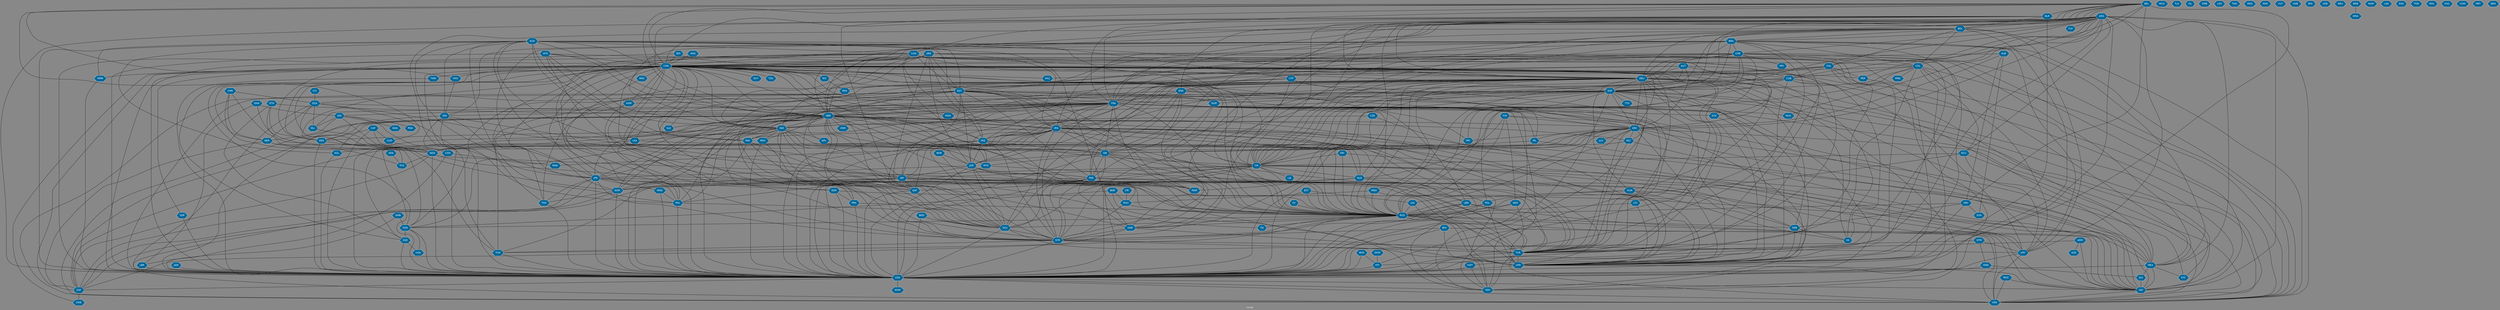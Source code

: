 // Countries together in item graph
graph {
	graph [bgcolor="#888888" fontcolor=white fontsize=12 label="Graph" outputorder=edgesfirst overlap=prism]
	node [color=white fillcolor="#006699" fontcolor=white fontname=Helvetica shape=hexagon style=filled]
	edge [arrowhead=open color=black fontcolor=white fontname=Courier fontsize=12]
		VEN [label=VEN]
		UKR [label=UKR]
		GBR [label=GBR]
		IRN [label=IRN]
		USA [label=USA]
		ESP [label=ESP]
		DNK [label=DNK]
		LKA [label=LKA]
		DEU [label=DEU]
		SYR [label=SYR]
		TUR [label=TUR]
		SWE [label=SWE]
		PRK [label=PRK]
		ARG [label=ARG]
		AUS [label=AUS]
		VAT [label=VAT]
		LBY [label=LBY]
		BGD [label=BGD]
		CHN [label=CHN]
		EGY [label=EGY]
		MEX [label=MEX]
		CUB [label=CUB]
		THA [label=THA]
		AFG [label=AFG]
		RUS [label=RUS]
		NGA [label=NGA]
		BOL [label=BOL]
		YEM [label=YEM]
		GRC [label=GRC]
		PHL [label=PHL]
		BLR [label=BLR]
		JPN [label=JPN]
		FRA [label=FRA]
		COL [label=COL]
		BHS [label=BHS]
		KEN [label=KEN]
		IND [label=IND]
		BRA [label=BRA]
		CAN [label=CAN]
		CHE [label=CHE]
		TWN [label=TWN]
		IRQ [label=IRQ]
		MMR [label=MMR]
		PAK [label=PAK]
		NZL [label=NZL]
		SLE [label=SLE]
		CHL [label=CHL]
		ISR [label=ISR]
		LBR [label=LBR]
		ITA [label=ITA]
		MLI [label=MLI]
		SAU [label=SAU]
		HUN [label=HUN]
		NER [label=NER]
		HKG [label=HKG]
		URY [label=URY]
		SSD [label=SSD]
		SDN [label=SDN]
		ARM [label=ARM]
		NOR [label=NOR]
		MCO [label=MCO]
		JOR [label=JOR]
		KOR [label=KOR]
		AUT [label=AUT]
		COG [label=COG]
		CAF [label=CAF]
		TLS [label=TLS]
		IDN [label=IDN]
		MYS [label=MYS]
		SVK [label=SVK]
		QAT [label=QAT]
		ZAF [label=ZAF]
		TCD [label=TCD]
		CMR [label=CMR]
		ISL [label=ISL]
		SOM [label=SOM]
		CZE [label=CZE]
		POL [label=POL]
		PRT [label=PRT]
		MLT [label=MLT]
		BEL [label=BEL]
		GIN [label=GIN]
		GNQ [label=GNQ]
		MDV [label=MDV]
		SRB [label=SRB]
		HRV [label=HRV]
		BGR [label=BGR]
		ETH [label=ETH]
		IRL [label=IRL]
		LBN [label=LBN]
		BIH [label=BIH]
		GUY [label=GUY]
		TUN [label=TUN]
		ROU [label=ROU]
		VNM [label=VNM]
		TZA [label=TZA]
		ARE [label=ARE]
		COD [label=COD]
		PSE [label=PSE]
		ALB [label=ALB]
		MAC [label=MAC]
		KWT [label=KWT]
		PAN [label=PAN]
		FJI [label=FJI]
		KHM [label=KHM]
		MAR [label=MAR]
		EST [label=EST]
		LVA [label=LVA]
		GHA [label=GHA]
		NLD [label=NLD]
		GEO [label=GEO]
		BHR [label=BHR]
		SEN [label=SEN]
		HTI [label=HTI]
		FLK [label=FLK]
		PER [label=PER]
		ECU [label=ECU]
		MNG [label=MNG]
		ERI [label=ERI]
		ZMB [label=ZMB]
		CYP [label=CYP]
		KAZ [label=KAZ]
		LSO [label=LSO]
		TGO [label=TGO]
		JAM [label=JAM]
		MKD [label=MKD]
		MWI [label=MWI]
		SYC [label=SYC]
		UGA [label=UGA]
		GTM [label=GTM]
		RWA [label=RWA]
		ZWE [label=ZWE]
		SLV [label=SLV]
		MNE [label=MNE]
		LTU [label=LTU]
		DZA [label=DZA]
		VUT [label=VUT]
		BDI [label=BDI]
		DOM [label=DOM]
		XK [label=XK]
		FIN [label=FIN]
		NPL [label=NPL]
		SGP [label=SGP]
		GAB [label=GAB]
		BFA [label=BFA]
		UZB [label=UZB]
		NRU [label=NRU]
		MDA [label=MDA]
		CIV [label=CIV]
		AZE [label=AZE]
		NIC [label=NIC]
		DMA [label=DMA]
		BRB [label=BRB]
		MDG [label=MDG]
		WSM [label=WSM]
		PRY [label=PRY]
		HND [label=HND]
		CRI [label=CRI]
		MUS [label=MUS]
		GMB [label=GMB]
		MOZ [label=MOZ]
		SVN [label=SVN]
		NAM [label=NAM]
		AGO [label=AGO]
		LAO [label=LAO]
		LIE [label=LIE]
		ESH [label=ESH]
		TON [label=TON]
		MHL [label=MHL]
		KGZ [label=KGZ]
		TJK [label=TJK]
		TTO [label=TTO]
		PNG [label=PNG]
		COM [label=COM]
		MRT [label=MRT]
		LUX [label=LUX]
		BEN [label=BEN]
			LVA -- UKR [weight=2]
			FRA -- MLI [weight=4]
			CHL -- ITA [weight=2]
			ARG -- COL [weight=3]
			RUS -- ZAF [weight=1]
			IDN -- MYS [weight=6]
			CHN -- NER [weight=1]
			ECU -- ITA [weight=1]
			USA -- VAT [weight=6]
			COL -- ECU [weight=1]
			ARG -- USA [weight=12]
			BRA -- ESP [weight=3]
			THA -- USA [weight=6]
			CAN -- GBR [weight=4]
			CHN -- SVK [weight=1]
			ARG -- PER [weight=1]
			CHE -- ITA [weight=8]
			AUT -- DNK [weight=1]
			NLD -- TUR [weight=6]
			CHN -- MEX [weight=3]
			BDI -- CHN [weight=1]
			ESP -- SDN [weight=1]
			CHE -- USA [weight=3]
			LBN -- RUS [weight=1]
			CHE -- VEN [weight=2]
			AUS -- JPN [weight=6]
			ARE -- YEM [weight=9]
			IRN -- LBY [weight=13]
			CHN -- PRK [weight=3]
			LBY -- USA [weight=4]
			COG -- RWA [weight=7]
			CHN -- SOM [weight=1]
			FRA -- YEM [weight=44]
			LBN -- TUR [weight=1]
			USA -- YEM [weight=34]
			ARG -- URY [weight=1]
			AUS -- PAK [weight=1]
			SEN -- TCD [weight=3]
			CHN -- SDN [weight=5]
			CHE -- PRY [weight=1]
			ERI -- ITA [weight=1]
			AUS -- DEU [weight=2]
			KOR -- PRK [weight=13]
			NGA -- USA [weight=19]
			GBR -- VEN [weight=3]
			KOR -- USA [weight=6]
			ITA -- RUS [weight=1]
			GBR -- SOM [weight=3]
			EGY -- PSE [weight=23]
			DEU -- EGY [weight=2]
			CAN -- DEU [weight=5]
			ESP -- TTO [weight=1]
			CAN -- GRC [weight=4]
			CHN -- KOR [weight=2]
			CHN -- PRT [weight=1]
			SYR -- URY [weight=3]
			ARG -- IRN [weight=9]
			ESP -- UKR [weight=17]
			CHN -- IND [weight=33]
			BEL -- SAU [weight=1]
			EGY -- YEM [weight=2]
			CZE -- UKR [weight=1]
			GTM -- URY [weight=1]
			AUS -- IRQ [weight=12]
			KHM -- USA [weight=2]
			NLD -- UKR [weight=2]
			CAN -- CHN [weight=13]
			GBR -- IND [weight=16]
			LBY -- QAT [weight=13]
			CHN -- JPN [weight=14]
			ARG -- FRA [weight=3]
			LBN -- SYR [weight=18]
			RUS -- SRB [weight=1]
			CHN -- FRA [weight=4]
			GRC -- UKR [weight=4]
			MOZ -- VEN [weight=1]
			IDN -- NGA [weight=1]
			IND -- JPN [weight=6]
			SGP -- USA [weight=1]
			IRN -- SYR [weight=4]
			ITA -- LIE [weight=1]
			ECU -- URY [weight=1]
			ARE -- LBY [weight=2]
			ESP -- RUS [weight=6]
			DZA -- USA [weight=1]
			KEN -- USA [weight=1]
			CHN -- NIC [weight=2]
			AUS -- GBR [weight=2]
			AFG -- IND [weight=4]
			GBR -- TUR [weight=5]
			IRN -- RUS [weight=13]
			AUT -- ITA [weight=1]
			NGA -- TUR [weight=1]
			USA -- ZAF [weight=3]
			BEL -- HRV [weight=1]
			PER -- VEN [weight=1]
			CAF -- KEN [weight=1]
			DNK -- SAU [weight=2]
			CAN -- IRN [weight=2]
			HTI -- USA [weight=2]
			CHN -- ITA [weight=1]
			LTU -- UKR [weight=4]
			NLD -- USA [weight=2]
			JPN -- ZAF [weight=4]
			FRA -- SYR [weight=45]
			MEX -- USA [weight=39]
			CAN -- CUB [weight=13]
			JOR -- MAR [weight=1]
			CHE -- POL [weight=1]
			FRA -- IRL [weight=1]
			DEU -- MLT [weight=1]
			EGY -- IRN [weight=1]
			FRA -- RUS [weight=144]
			DNK -- ISR [weight=16]
			GHA -- LBR [weight=1]
			DEU -- GBR [weight=9]
			ALB -- CHN [weight=1]
			POL -- RUS [weight=13]
			MEX -- VAT [weight=21]
			FIN -- GRC [weight=1]
			GBR -- USA [weight=69]
			IRN -- MEX [weight=1]
			GBR -- ZAF [weight=3]
			SYR -- TUN [weight=1]
			GBR -- PRK [weight=1]
			EGY -- SYR [weight=2]
			AUT -- KAZ [weight=8]
			SYR -- USA [weight=73]
			LBY -- PHL [weight=2]
			ISR -- JOR [weight=19]
			CAN -- KEN [weight=1]
			COG -- USA [weight=1]
			BGR -- UKR [weight=2]
			CHL -- USA [weight=1]
			ITA -- LBY [weight=50]
			ISR -- SYR [weight=8]
			BIH -- UKR [weight=1]
			HUN -- SRB [weight=3]
			DNK -- GBR [weight=2]
			IRQ -- USA [weight=45]
			ARG -- MUS [weight=2]
			CHN -- IRN [weight=9]
			CHE -- VAT [weight=2]
			CIV -- DZA [weight=1]
			FRA -- IRQ [weight=24]
			BEL -- GBR [weight=1]
			CHN -- ZWE [weight=1]
			GTM -- HND [weight=1]
			BRA -- COL [weight=1]
			HUN -- POL [weight=1]
			ARG -- GBR [weight=3]
			BOL -- USA [weight=4]
			ARE -- CHN [weight=1]
			BLR -- DEU [weight=29]
			RUS -- VAT [weight=4]
			AUS -- RUS [weight=2]
			BLR -- BOL [weight=7]
			BRA -- IRQ [weight=1]
			EGY -- NOR [weight=1]
			AUS -- PHL [weight=2]
			BGR -- ROU [weight=1]
			USA -- VEN [weight=38]
			FRA -- NGA [weight=6]
			MDA -- UKR [weight=3]
			COL -- USA [weight=11]
			POL -- UKR [weight=12]
			CHN -- MYS [weight=6]
			GRC -- SYC [weight=4]
			CHN -- NOR [weight=7]
			CHN -- YEM [weight=1]
			PRK -- RUS [weight=3]
			JOR -- SAU [weight=1]
			BOL -- ESP [weight=2]
			BRA -- URY [weight=2]
			EGY -- TUR [weight=1]
			GBR -- VNM [weight=3]
			IRL -- ISR [weight=1]
			ALB -- HRV [weight=1]
			IND -- NPL [weight=1]
			DEU -- HUN [weight=9]
			BRA -- DEU [weight=1]
			AUS -- CYP [weight=2]
			AUT -- GRC [weight=8]
			FRA -- JOR [weight=1]
			COL -- TUR [weight=1]
			CUB -- TUR [weight=9]
			DEU -- MEX [weight=1]
			ESP -- PRT [weight=4]
			CAN -- USA [weight=12]
			GBR -- YEM [weight=23]
			URY -- USA [weight=2]
			CHN -- TUR [weight=14]
			CHN -- SAU [weight=1]
			ITA -- SAU [weight=2]
			ISR -- PSE [weight=99]
			CHN -- TZA [weight=1]
			IRL -- VAT [weight=1]
			FRA -- MAR [weight=17]
			KWT -- USA [weight=4]
			FRA -- IND [weight=5]
			CHL -- CUB [weight=1]
			CAN -- RUS [weight=3]
			IND -- MDV [weight=3]
			GIN -- NGA [weight=2]
			CHN -- DEU [weight=1]
			HRV -- SRB [weight=46]
			CAN -- SYR [weight=3]
			CAF -- USA [weight=1]
			MLI -- NGA [weight=1]
			GBR -- GRC [weight=12]
			DEU -- YEM [weight=8]
			TUR -- USA [weight=27]
			CHN -- ESP [weight=5]
			LBY -- TUR [weight=13]
			ITA -- QAT [weight=1]
			ISR -- MYS [weight=2]
			DEU -- ESP [weight=1]
			EGY -- FRA [weight=35]
			ARG -- VEN [weight=1]
			DEU -- SAU [weight=2]
			FRA -- MUS [weight=1]
			CHL -- PER [weight=17]
			BEL -- HKG [weight=1]
			FRA -- LBY [weight=11]
			COL -- CUB [weight=5]
			EGY -- QAT [weight=26]
			KWT -- YEM [weight=2]
			ITA -- MEX [weight=2]
			ESP -- TUR [weight=1]
			EGY -- VEN [weight=1]
			HRV -- RUS [weight=1]
			BLR -- GBR [weight=2]
			RUS -- SDN [weight=6]
			RUS -- SAU [weight=5]
			EGY -- ISR [weight=1]
			ARG -- CHN [weight=30]
			ISR -- TUR [weight=7]
			CHE -- GBR [weight=3]
			GBR -- LBY [weight=12]
			IDN -- JPN [weight=1]
			BLR -- UKR [weight=210]
			GBR -- SLE [weight=4]
			LKA -- NLD [weight=1]
			ARE -- JOR [weight=24]
			GRC -- LVA [weight=1]
			FRA -- SYC [weight=2]
			IRQ -- SYR [weight=47]
			IRQ -- NZL [weight=4]
			DEU -- VAT [weight=18]
			BLR -- CHN [weight=1]
			ISR -- USA [weight=76]
			DEU -- GRC [weight=212]
			GBR -- RUS [weight=67]
			AUS -- SWE [weight=3]
			KEN -- SOM [weight=2]
			ARM -- VAT [weight=1]
			MYS -- UKR [weight=1]
			FRA -- MDG [weight=4]
			AUS -- IDN [weight=62]
			DZA -- MLI [weight=5]
			POL -- USA [weight=9]
			GRC -- NGA [weight=2]
			IND -- KEN [weight=1]
			GBR -- SYR [weight=50]
			HKG -- IDN [weight=16]
			JPN -- MNG [weight=2]
			CUB -- ITA [weight=1]
			GIN -- PNG [weight=1]
			PHL -- SAU [weight=1]
			CHN -- THA [weight=6]
			HND -- USA [weight=2]
			IND -- PAK [weight=17]
			GBR -- NGA [weight=3]
			CHN -- KEN [weight=4]
			CHN -- LKA [weight=17]
			EGY -- JOR [weight=1]
			IND -- QAT [weight=2]
			BOL -- PSE [weight=1]
			ESP -- FRA [weight=1]
			NLD -- RUS [weight=3]
			LBY -- MAR [weight=6]
			BRA -- ITA [weight=1]
			TUR -- UKR [weight=1]
			DZA -- GBR [weight=1]
			IND -- LKA [weight=16]
			ARE -- IRQ [weight=4]
			CHN -- MMR [weight=29]
			ARG -- CHL [weight=6]
			DEU -- IRQ [weight=1]
			CHN -- SGP [weight=1]
			ARG -- ECU [weight=1]
			CAN -- IND [weight=1]
			VAT -- VEN [weight=6]
			ALB -- GRC [weight=2]
			ARE -- KWT [weight=2]
			COL -- PAN [weight=2]
			AGO -- CHN [weight=2]
			CHN -- SSD [weight=5]
			SSD -- USA [weight=2]
			GBR -- SAU [weight=3]
			CAN -- IRQ [weight=2]
			ARG -- HTI [weight=1]
			JOR -- USA [weight=40]
			IRN -- TUR [weight=1]
			IRN -- SAU [weight=1]
			GTM -- USA [weight=2]
			BOL -- RUS [weight=4]
			BLR -- FRA [weight=12]
			FRA -- LBN [weight=3]
			BDI -- USA [weight=1]
			GRC -- LUX [weight=1]
			LKA -- USA [weight=5]
			NGA -- TCD [weight=39]
			NGA -- ZAF [weight=1]
			JOR -- PSE [weight=1]
			SDN -- USA [weight=3]
			BDI -- ITA [weight=2]
			ARG -- CHE [weight=2]
			ESP -- ITA [weight=1]
			GBR -- NZL [weight=9]
			MEX -- SLV [weight=1]
			PSE -- TUR [weight=2]
			DNK -- USA [weight=13]
			GBR -- SSD [weight=5]
			EGY -- NGA [weight=1]
			JPN -- KOR [weight=1]
			CHE -- MEX [weight=1]
			NER -- NGA [weight=16]
			DEU -- XK [weight=2]
			LBN -- USA [weight=10]
			ESP -- KHM [weight=3]
			IRQ -- ROU [weight=1]
			DEU -- DNK [weight=1]
			BOL -- FRA [weight=4]
			FRA -- VAT [weight=3]
			EST -- LVA [weight=1]
			AUS -- SYR [weight=1]
			FRA -- TUR [weight=3]
			JPN -- YEM [weight=1]
			GBR -- NLD [weight=1]
			DNK -- PSE [weight=2]
			BEL -- SYR [weight=1]
			MDA -- RUS [weight=7]
			FRA -- PHL [weight=5]
			JOR -- LBY [weight=1]
			IND -- SOM [weight=1]
			FRA -- QAT [weight=2]
			BEL -- RUS [weight=2]
			CHN -- GUY [weight=1]
			NIC -- PAN [weight=1]
			CHN -- DZA [weight=1]
			CAF -- COD [weight=1]
			CUB -- USA [weight=76]
			DNK -- IRL [weight=1]
			FIN -- RUS [weight=2]
			DEU -- MDA [weight=4]
			SRB -- XK [weight=8]
			COD -- COG [weight=3]
			CHN -- SLE [weight=1]
			EGY -- VAT [weight=9]
			CYP -- GRC [weight=9]
			CUB -- NOR [weight=1]
			FRA -- UKR [weight=205]
			FRA -- GIN [weight=1]
			IND -- USA [weight=36]
			ERI -- RUS [weight=2]
			ARE -- UKR [weight=1]
			GRC -- VEN [weight=1]
			CRI -- ROU [weight=1]
			FRA -- IDN [weight=7]
			IRN -- JOR [weight=1]
			ETH -- KEN [weight=1]
			SYR -- TUR [weight=123]
			CHN -- MAC [weight=4]
			CHE -- RUS [weight=2]
			BRA -- TUR [weight=1]
			CZE -- IND [weight=1]
			SAU -- YEM [weight=17]
			CMR -- TCD [weight=10]
			COL -- MEX [weight=3]
			MNG -- USA [weight=5]
			AUT -- XK [weight=3]
			ARM -- TUR [weight=5]
			MLT -- NGA [weight=1]
			AFG -- GBR [weight=4]
			HUN -- XK [weight=3]
			IRN -- QAT [weight=2]
			ARG -- ESP [weight=2]
			BRA -- USA [weight=3]
			ARG -- VAT [weight=12]
			BHS -- HTI [weight=1]
			IRN -- UKR [weight=1]
			BEL -- GRC [weight=30]
			AUS -- MMR [weight=1]
			LBR -- USA [weight=10]
			IND -- SWE [weight=2]
			GRC -- PRT [weight=3]
			CHN -- ISR [weight=1]
			CHN -- ZAF [weight=1]
			JOR -- SYR [weight=26]
			DOM -- HTI [weight=4]
			EST -- RUS [weight=2]
			CHN -- NGA [weight=1]
			ETH -- SDN [weight=1]
			CUB -- IRN [weight=1]
			CHN -- HKG [weight=22]
			CHE -- ESP [weight=2]
			PRK -- USA [weight=15]
			ECU -- VEN [weight=1]
			SAU -- SYR [weight=7]
			ARE -- USA [weight=1]
			ESP -- MEX [weight=1]
			CYP -- RUS [weight=7]
			AUS -- EGY [weight=43]
			BOL -- COL [weight=7]
			DEU -- PHL [weight=2]
			QAT -- USA [weight=9]
			AUS -- CAN [weight=3]
			TUR -- YEM [weight=6]
			SLV -- VAT [weight=15]
			LVA -- RUS [weight=1]
			BRA -- GBR [weight=1]
			CAF -- COG [weight=1]
			CHN -- TWN [weight=14]
			RUS -- TUR [weight=1]
			EGY -- USA [weight=8]
			COL -- MNE [weight=1]
			CHN -- KAZ [weight=1]
			JPN -- VEN [weight=1]
			JOR -- TUR [weight=1]
			ESP -- YEM [weight=2]
			BEL -- CUB [weight=1]
			IRN -- URY [weight=11]
			BEL -- ITA [weight=1]
			ZAF -- ZWE [weight=6]
			FRA -- GRC [weight=34]
			LBY -- TJK [weight=1]
			TUR -- VEN [weight=1]
			CHL -- THA [weight=10]
			BHR -- SAU [weight=3]
			TUN -- USA [weight=1]
			FIN -- UKR [weight=1]
			ISR -- SWE [weight=3]
			HRV -- UKR [weight=2]
			IND -- ISR [weight=4]
			FRA -- USA [weight=20]
			BRA -- HTI [weight=1]
			JAM -- USA [weight=3]
			ALB -- SVN [weight=1]
			FRA -- GBR [weight=28]
			IRN -- IRQ [weight=11]
			ESP -- GRC [weight=15]
			SWE -- SYR [weight=9]
			MOZ -- VAT [weight=1]
			GIN -- NER [weight=1]
			NOR -- PSE [weight=1]
			ESP -- VEN [weight=10]
			TWN -- USA [weight=2]
			CHN -- MDG [weight=1]
			ARG -- BOL [weight=3]
			CHE -- IRN [weight=23]
			RUS -- VEN [weight=1]
			IDN -- PHL [weight=4]
			SOM -- ZAF [weight=1]
			BOL -- UKR [weight=18]
			NZL -- USA [weight=1]
			IRQ -- JOR [weight=21]
			PAK -- RUS [weight=3]
			CHN -- PHL [weight=13]
			CHN -- GRC [weight=23]
			ARG -- ISR [weight=3]
			HRV -- SVN [weight=2]
			RUS -- UKR [weight=766]
			ITA -- USA [weight=7]
			PSE -- ZAF [weight=1]
			IRN -- USA [weight=92]
			GRC -- USA [weight=18]
			GBR -- POL [weight=1]
			MLT -- TUR [weight=1]
			QAT -- SAU [weight=2]
			IND -- MYS [weight=1]
			MNG -- PHL [weight=1]
			JOR -- JPN [weight=10]
			DZA -- TUN [weight=6]
			ESP -- USA [weight=15]
			CUB -- URY [weight=1]
			MDA -- ROU [weight=4]
			CHE -- CHN [weight=6]
			AFG -- QAT [weight=2]
			DEU -- SRB [weight=3]
			BEL -- UKR [weight=6]
			GEO -- RUS [weight=3]
			AUS -- CHN [weight=12]
			DEU -- UKR [weight=324]
			EGY -- SAU [weight=1]
			CAN -- COL [weight=1]
			IRN -- ZAF [weight=3]
			SWE -- TUR [weight=3]
			BHR -- JOR [weight=7]
			GIN -- GNQ [weight=1]
			CAN -- UKR [weight=1]
			PSE -- SYR [weight=5]
			GBR -- ITA [weight=4]
			HND -- SLV [weight=1]
			ETH -- GBR [weight=1]
			IRN -- YEM [weight=3]
			ESP -- SOM [weight=1]
			SRB -- UKR [weight=2]
			COL -- NLD [weight=1]
			HUN -- RUS [weight=22]
			MAC -- PHL [weight=2]
			DNK -- SWE [weight=6]
			BLR -- USA [weight=5]
			NLD -- SOM [weight=1]
			DEU -- TUR [weight=8]
			ROU -- SYR [weight=1]
			AFG -- TUR [weight=13]
			ARG -- MEX [weight=11]
			RUS -- USA [weight=102]
			ARG -- BRA [weight=3]
			GRC -- VAT [weight=1]
			NGA -- RUS [weight=1]
			AUT -- HUN [weight=1]
			SOM -- THA [weight=4]
			FRA -- ITA [weight=7]
			DNK -- FRA [weight=31]
			BRA -- VEN [weight=5]
			FRA -- ISR [weight=3]
			BRA -- CHN [weight=3]
			ITA -- NLD [weight=2]
			CHN -- PAK [weight=17]
			PSE -- SAU [weight=1]
			ARG -- SWE [weight=1]
			NER -- TCD [weight=19]
			IRN -- VAT [weight=1]
			CHE -- FRA [weight=2]
			BRA -- IND [weight=2]
			LBY -- RUS [weight=1]
			CMR -- NER [weight=11]
			COL -- ESP [weight=5]
			GBR -- IRN [weight=3]
			GBR -- SDN [weight=5]
			ESP -- IND [weight=1]
			BEL -- COD [weight=1]
			LTU -- RUS [weight=5]
			NER -- ZAF [weight=1]
			BOL -- ITA [weight=1]
			DZA -- NER [weight=1]
			GMB -- SDN [weight=1]
			ARG -- SYR [weight=1]
			LBY -- TUN [weight=5]
			CYP -- TUR [weight=2]
			MYS -- USA [weight=6]
			GBR -- KEN [weight=6]
			IRQ -- ISR [weight=1]
			AUT -- DEU [weight=1]
			ARE -- IRN [weight=1]
			EGY -- TUN [weight=3]
			GHA -- NGA [weight=1]
			IRQ -- LBN [weight=5]
			SWE -- TUN [weight=1]
			AFG -- USA [weight=36]
			KOR -- MEX [weight=3]
			BOL -- DEU [weight=6]
			SSD -- UGA [weight=2]
			BOL -- URY [weight=3]
			IRN -- ISR [weight=66]
			BEL -- FRA [weight=5]
			CHL -- URY [weight=1]
			GBR -- PSE [weight=3]
			FIN -- SWE [weight=2]
			BGD -- SAU [weight=1]
			SDN -- SSD [weight=92]
			DEU -- JOR [weight=1]
			BGD -- USA [weight=20]
			GBR -- MAR [weight=2]
			LBY -- SOM [weight=3]
			CHL -- DEU [weight=2]
			ARE -- EGY [weight=2]
			DEU -- SYR [weight=1]
			GBR -- JPN [weight=5]
			URY -- VEN [weight=4]
			PSE -- SWE [weight=4]
			IDN -- USA [weight=2]
			ARE -- GBR [weight=3]
			DEU -- RUS [weight=186]
			JPN -- USA [weight=17]
			KHM -- THA [weight=1]
			BRA -- MEX [weight=1]
			CHN -- USA [weight=115]
			DEU -- LTU [weight=1]
			GRC -- TUR [weight=8]
			FJI -- RUS [weight=1]
			CHN -- GBR [weight=10]
			NOR -- RUS [weight=2]
			GIN -- TUN [weight=1]
			AFG -- CHN [weight=7]
			ITA -- SOM [weight=1]
			RUS -- SYR [weight=7]
			BLR -- RUS [weight=55]
			DEU -- ITA [weight=9]
			DZA -- JPN [weight=1]
			BGR -- SDN [weight=3]
			CHN -- XK [weight=1]
			GBR -- ISR [weight=2]
			COL -- VEN [weight=11]
			ITA -- VAT [weight=9]
			BEL -- DEU [weight=7]
			ISR -- LBN [weight=7]
			CHE -- DEU [weight=1]
			UKR -- USA [weight=200]
			GRC -- ISR [weight=3]
			PSE -- USA [weight=17]
			BRA -- CHE [weight=2]
			CHN -- MAR [weight=1]
			JPN -- RUS [weight=1]
			GEO -- USA [weight=3]
			BEL -- CHN [weight=1]
			MDV -- SYR [weight=1]
			CAN -- SAU [weight=1]
			ESP -- VAT [weight=3]
			GBR -- IRQ [weight=4]
			CHN -- CUB [weight=1]
			CHN -- PER [weight=1]
			CMR -- NGA [weight=4]
			ARE -- IND [weight=1]
			MLT -- VAT [weight=1]
			GRC -- RUS [weight=29]
			DEU -- FRA [weight=188]
			IND -- SAU [weight=1]
			GBR -- JOR [weight=3]
			PHL -- USA [weight=11]
			CAN -- EGY [weight=12]
			PAK -- USA [weight=6]
			UKR -- VAT [weight=11]
			GBR -- MDV [weight=1]
			CHN -- KHM [weight=2]
			ROU -- RUS [weight=2]
			GBR -- MLT [weight=1]
			CHN -- LBY [weight=2]
			GHA -- GIN [weight=2]
			GRC -- IRL [weight=2]
			BOL -- VEN [weight=4]
			GMB -- LBR [weight=1]
			AUS -- NZL [weight=2]
			DZA -- LBY [weight=1]
			ETH -- SSD [weight=1]
			DEU -- IRN [weight=11]
			AUS -- LKA [weight=2]
			BRA -- EGY [weight=1]
			CHN -- UKR [weight=7]
			ISR -- URY [weight=6]
			MMR -- USA [weight=1]
			CMR -- DZA [weight=1]
			GBR -- NPL [weight=2]
			GEO -- UKR [weight=4]
			MDV -- USA [weight=1]
			ARG -- FLK [weight=2]
			ESP -- GBR [weight=2]
			EGY -- LBY [weight=202]
			JPN -- THA [weight=1]
			DEU -- NLD [weight=1]
			GRC -- MLT [weight=1]
			AUS -- USA [weight=4]
			ARM -- AZE [weight=1]
			SDN -- UGA [weight=2]
			ITA -- YEM [weight=10]
			DEU -- ISR [weight=4]
			BHS -- USA [weight=1]
			FRA -- PAK [weight=1]
			ITA -- PSE [weight=3]
			CUB -- VEN [weight=3]
			FRA -- JPN [weight=3]
			GRC -- ITA [weight=14]
			ERI -- VAT [weight=2]
			FIN -- GEO [weight=1]
			BOL -- BRA [weight=2]
			EGY -- RUS [weight=24]
			BIH -- SYR [weight=1]
			FRA -- SVK [weight=1]
			RUS -- TJK [weight=1]
			CYP -- SYR [weight=2]
			AUS -- IND [weight=3]
			BLR -- CAN [weight=2]
			BIH -- VAT [weight=5]
			IND -- RUS [weight=5]
			LBY -- VAT [weight=11]
			LBN -- VEN [weight=2]
			BRA -- IDN [weight=11]
			JPN -- SYR [weight=9]
			BRA -- JPN [weight=3]
			GBR -- UKR [weight=49]
			GIN -- MLI [weight=2]
			GRC -- RWA [weight=1]
			CHN -- RUS [weight=18]
			PSE -- SRB [weight=1]
			SVK -- UKR [weight=1]
			MEX -- SYC [weight=1]
			SOM -- USA [weight=15]
			DEU -- USA [weight=57]
			PAK -- SAU [weight=7]
			USA -- WSM [weight=2]
			BEL -- DNK [weight=1]
			ESP -- MAR [weight=6]
			CYP -- EGY [weight=1]
			BOL -- CHL [weight=14]
			BEL -- ESP [weight=2]
			ECU -- RUS [weight=1]
			BRB -- DMA [weight=1]
			IRN -- PAK [weight=1]
			BIH -- USA [weight=2]
			RUS -- SWE [weight=2]
			GBR -- PHL [weight=1]
			AFG -- PAK [weight=41]
			EST -- USA [weight=1]
			CZE -- RUS [weight=1]
			ARE -- SYR [weight=1]
			CUB -- ESP [weight=4]
			BEL -- BLR [weight=1]
			SAU -- USA [weight=13]
}